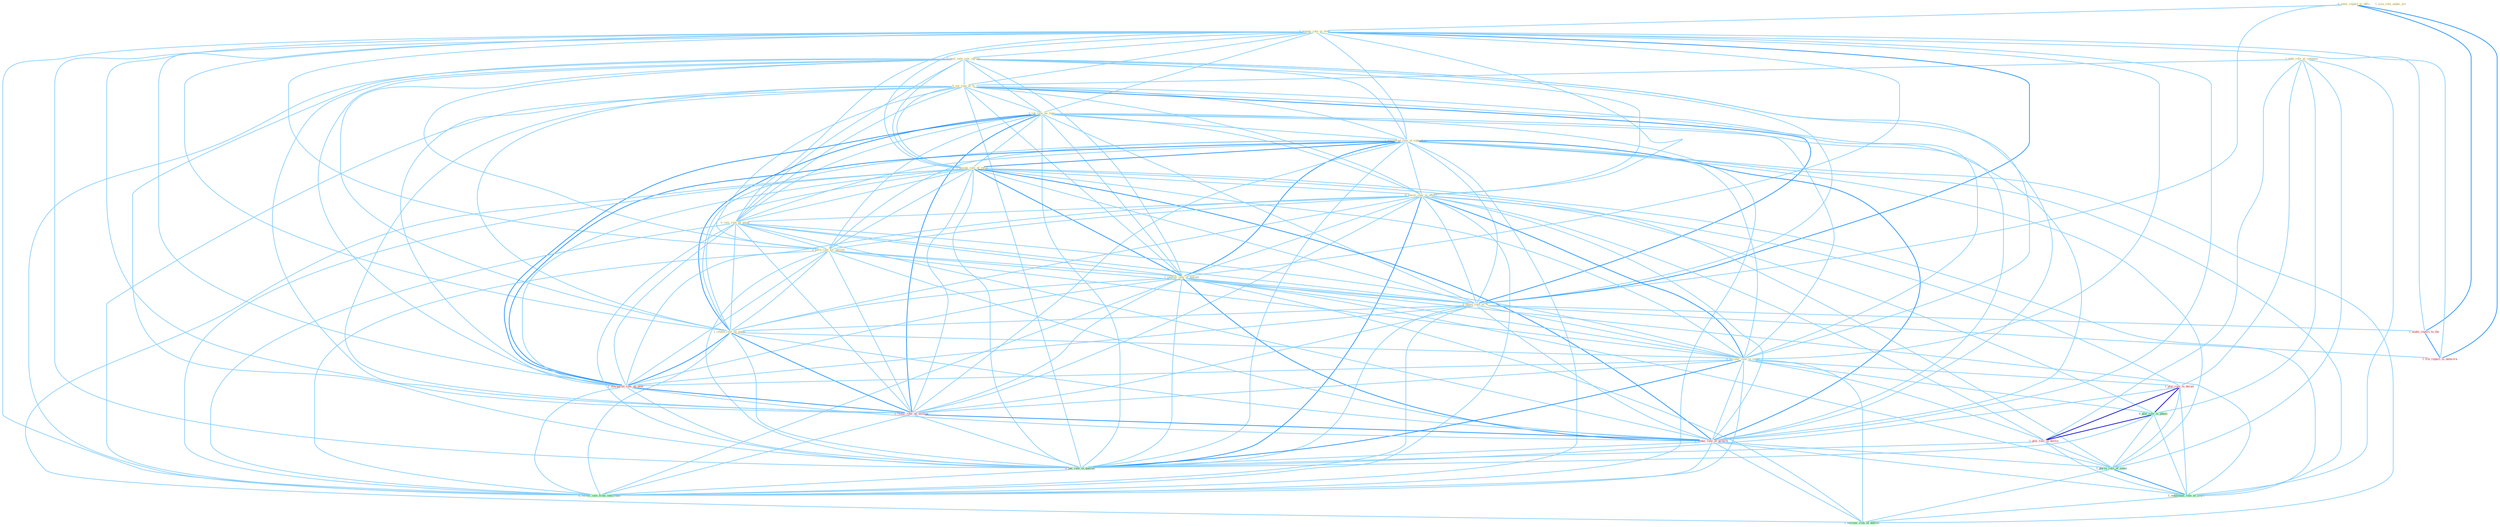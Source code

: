 Graph G{ 
    node
    [shape=polygon,style=filled,width=.5,height=.06,color="#BDFCC9",fixedsize=true,fontsize=4,
    fontcolor="#2f4f4f"];
    {node
    [color="#ffffe0", fontcolor="#8b7d6b"] "0_steer_report_to_offic " "1_issu_rule_under_act " "1_take_role_at_compani " "0_manag_rate_to_level " "0_post_rate_sinc_spring " "0_set_rate_at_% " "1_cut_rate_on_loan " "1_downgrad_rate_of_subsidiari " "1_assum_rate_of_inflat " "0_lower_rate_in_effort " "0_rais_rate_by_point " "0_earn_rate_for_period " "1_improv_rate_of_patient " "0_boost_rate_to_% " "1_retain_rate_on_paper " "0_increas_rate_in_coupl "}
{node [color="#fff0f5", fontcolor="#b22222"] "1_downgrad_rate_on_debt " "1_reduc_rate_on_million " "1_plai_role_in_decad " "1_reduc_rate_of_growth " "1_make_report_to_the " "1_plai_role_in_declin " "1_file_report_to_network "}
edge [color="#B0E2FF"];

	"0_steer_report_to_offic " -- "0_manag_rate_to_level " [w="1", color="#87cefa" ];
	"0_steer_report_to_offic " -- "0_boost_rate_to_% " [w="1", color="#87cefa" ];
	"0_steer_report_to_offic " -- "1_make_report_to_the " [w="2", color="#1e90ff" , len=0.8];
	"0_steer_report_to_offic " -- "1_file_report_to_network " [w="2", color="#1e90ff" , len=0.8];
	"1_take_role_at_compani " -- "0_set_rate_at_% " [w="1", color="#87cefa" ];
	"1_take_role_at_compani " -- "1_plai_role_in_decad " [w="1", color="#87cefa" ];
	"1_take_role_at_compani " -- "0_plai_role_in_phase " [w="1", color="#87cefa" ];
	"1_take_role_at_compani " -- "1_plai_role_in_declin " [w="1", color="#87cefa" ];
	"1_take_role_at_compani " -- "1_pursu_role_of_senat " [w="1", color="#87cefa" ];
	"1_take_role_at_compani " -- "1_entitynam_role_of_court " [w="1", color="#87cefa" ];
	"0_manag_rate_to_level " -- "0_post_rate_sinc_spring " [w="1", color="#87cefa" ];
	"0_manag_rate_to_level " -- "0_set_rate_at_% " [w="1", color="#87cefa" ];
	"0_manag_rate_to_level " -- "1_cut_rate_on_loan " [w="1", color="#87cefa" ];
	"0_manag_rate_to_level " -- "1_downgrad_rate_of_subsidiari " [w="1", color="#87cefa" ];
	"0_manag_rate_to_level " -- "1_assum_rate_of_inflat " [w="1", color="#87cefa" ];
	"0_manag_rate_to_level " -- "0_lower_rate_in_effort " [w="1", color="#87cefa" ];
	"0_manag_rate_to_level " -- "0_rais_rate_by_point " [w="1", color="#87cefa" ];
	"0_manag_rate_to_level " -- "0_earn_rate_for_period " [w="1", color="#87cefa" ];
	"0_manag_rate_to_level " -- "1_improv_rate_of_patient " [w="1", color="#87cefa" ];
	"0_manag_rate_to_level " -- "0_boost_rate_to_% " [w="2", color="#1e90ff" , len=0.8];
	"0_manag_rate_to_level " -- "1_retain_rate_on_paper " [w="1", color="#87cefa" ];
	"0_manag_rate_to_level " -- "0_increas_rate_in_coupl " [w="1", color="#87cefa" ];
	"0_manag_rate_to_level " -- "1_downgrad_rate_on_debt " [w="1", color="#87cefa" ];
	"0_manag_rate_to_level " -- "1_reduc_rate_on_million " [w="1", color="#87cefa" ];
	"0_manag_rate_to_level " -- "1_reduc_rate_of_growth " [w="1", color="#87cefa" ];
	"0_manag_rate_to_level " -- "1_make_report_to_the " [w="1", color="#87cefa" ];
	"0_manag_rate_to_level " -- "0_pai_rate_in_quarter " [w="1", color="#87cefa" ];
	"0_manag_rate_to_level " -- "1_file_report_to_network " [w="1", color="#87cefa" ];
	"0_manag_rate_to_level " -- "0_receiv_rate_from_entitynam " [w="1", color="#87cefa" ];
	"0_post_rate_sinc_spring " -- "0_set_rate_at_% " [w="1", color="#87cefa" ];
	"0_post_rate_sinc_spring " -- "1_cut_rate_on_loan " [w="1", color="#87cefa" ];
	"0_post_rate_sinc_spring " -- "1_downgrad_rate_of_subsidiari " [w="1", color="#87cefa" ];
	"0_post_rate_sinc_spring " -- "1_assum_rate_of_inflat " [w="1", color="#87cefa" ];
	"0_post_rate_sinc_spring " -- "0_lower_rate_in_effort " [w="1", color="#87cefa" ];
	"0_post_rate_sinc_spring " -- "0_rais_rate_by_point " [w="1", color="#87cefa" ];
	"0_post_rate_sinc_spring " -- "0_earn_rate_for_period " [w="1", color="#87cefa" ];
	"0_post_rate_sinc_spring " -- "1_improv_rate_of_patient " [w="1", color="#87cefa" ];
	"0_post_rate_sinc_spring " -- "0_boost_rate_to_% " [w="1", color="#87cefa" ];
	"0_post_rate_sinc_spring " -- "1_retain_rate_on_paper " [w="1", color="#87cefa" ];
	"0_post_rate_sinc_spring " -- "0_increas_rate_in_coupl " [w="1", color="#87cefa" ];
	"0_post_rate_sinc_spring " -- "1_downgrad_rate_on_debt " [w="1", color="#87cefa" ];
	"0_post_rate_sinc_spring " -- "1_reduc_rate_on_million " [w="1", color="#87cefa" ];
	"0_post_rate_sinc_spring " -- "1_reduc_rate_of_growth " [w="1", color="#87cefa" ];
	"0_post_rate_sinc_spring " -- "0_pai_rate_in_quarter " [w="1", color="#87cefa" ];
	"0_post_rate_sinc_spring " -- "0_receiv_rate_from_entitynam " [w="1", color="#87cefa" ];
	"0_set_rate_at_% " -- "1_cut_rate_on_loan " [w="1", color="#87cefa" ];
	"0_set_rate_at_% " -- "1_downgrad_rate_of_subsidiari " [w="1", color="#87cefa" ];
	"0_set_rate_at_% " -- "1_assum_rate_of_inflat " [w="1", color="#87cefa" ];
	"0_set_rate_at_% " -- "0_lower_rate_in_effort " [w="1", color="#87cefa" ];
	"0_set_rate_at_% " -- "0_rais_rate_by_point " [w="1", color="#87cefa" ];
	"0_set_rate_at_% " -- "0_earn_rate_for_period " [w="1", color="#87cefa" ];
	"0_set_rate_at_% " -- "1_improv_rate_of_patient " [w="1", color="#87cefa" ];
	"0_set_rate_at_% " -- "0_boost_rate_to_% " [w="2", color="#1e90ff" , len=0.8];
	"0_set_rate_at_% " -- "1_retain_rate_on_paper " [w="1", color="#87cefa" ];
	"0_set_rate_at_% " -- "0_increas_rate_in_coupl " [w="1", color="#87cefa" ];
	"0_set_rate_at_% " -- "1_downgrad_rate_on_debt " [w="1", color="#87cefa" ];
	"0_set_rate_at_% " -- "1_reduc_rate_on_million " [w="1", color="#87cefa" ];
	"0_set_rate_at_% " -- "1_reduc_rate_of_growth " [w="1", color="#87cefa" ];
	"0_set_rate_at_% " -- "0_pai_rate_in_quarter " [w="1", color="#87cefa" ];
	"0_set_rate_at_% " -- "0_receiv_rate_from_entitynam " [w="1", color="#87cefa" ];
	"1_cut_rate_on_loan " -- "1_downgrad_rate_of_subsidiari " [w="1", color="#87cefa" ];
	"1_cut_rate_on_loan " -- "1_assum_rate_of_inflat " [w="1", color="#87cefa" ];
	"1_cut_rate_on_loan " -- "0_lower_rate_in_effort " [w="1", color="#87cefa" ];
	"1_cut_rate_on_loan " -- "0_rais_rate_by_point " [w="1", color="#87cefa" ];
	"1_cut_rate_on_loan " -- "0_earn_rate_for_period " [w="1", color="#87cefa" ];
	"1_cut_rate_on_loan " -- "1_improv_rate_of_patient " [w="1", color="#87cefa" ];
	"1_cut_rate_on_loan " -- "0_boost_rate_to_% " [w="1", color="#87cefa" ];
	"1_cut_rate_on_loan " -- "1_retain_rate_on_paper " [w="2", color="#1e90ff" , len=0.8];
	"1_cut_rate_on_loan " -- "0_increas_rate_in_coupl " [w="1", color="#87cefa" ];
	"1_cut_rate_on_loan " -- "1_downgrad_rate_on_debt " [w="2", color="#1e90ff" , len=0.8];
	"1_cut_rate_on_loan " -- "1_reduc_rate_on_million " [w="2", color="#1e90ff" , len=0.8];
	"1_cut_rate_on_loan " -- "1_reduc_rate_of_growth " [w="1", color="#87cefa" ];
	"1_cut_rate_on_loan " -- "0_pai_rate_in_quarter " [w="1", color="#87cefa" ];
	"1_cut_rate_on_loan " -- "0_receiv_rate_from_entitynam " [w="1", color="#87cefa" ];
	"1_downgrad_rate_of_subsidiari " -- "1_assum_rate_of_inflat " [w="2", color="#1e90ff" , len=0.8];
	"1_downgrad_rate_of_subsidiari " -- "0_lower_rate_in_effort " [w="1", color="#87cefa" ];
	"1_downgrad_rate_of_subsidiari " -- "0_rais_rate_by_point " [w="1", color="#87cefa" ];
	"1_downgrad_rate_of_subsidiari " -- "0_earn_rate_for_period " [w="1", color="#87cefa" ];
	"1_downgrad_rate_of_subsidiari " -- "1_improv_rate_of_patient " [w="2", color="#1e90ff" , len=0.8];
	"1_downgrad_rate_of_subsidiari " -- "0_boost_rate_to_% " [w="1", color="#87cefa" ];
	"1_downgrad_rate_of_subsidiari " -- "1_retain_rate_on_paper " [w="1", color="#87cefa" ];
	"1_downgrad_rate_of_subsidiari " -- "0_increas_rate_in_coupl " [w="1", color="#87cefa" ];
	"1_downgrad_rate_of_subsidiari " -- "1_downgrad_rate_on_debt " [w="2", color="#1e90ff" , len=0.8];
	"1_downgrad_rate_of_subsidiari " -- "1_reduc_rate_on_million " [w="1", color="#87cefa" ];
	"1_downgrad_rate_of_subsidiari " -- "1_reduc_rate_of_growth " [w="2", color="#1e90ff" , len=0.8];
	"1_downgrad_rate_of_subsidiari " -- "0_pai_rate_in_quarter " [w="1", color="#87cefa" ];
	"1_downgrad_rate_of_subsidiari " -- "1_pursu_role_of_senat " [w="1", color="#87cefa" ];
	"1_downgrad_rate_of_subsidiari " -- "1_entitynam_role_of_court " [w="1", color="#87cefa" ];
	"1_downgrad_rate_of_subsidiari " -- "0_receiv_rate_from_entitynam " [w="1", color="#87cefa" ];
	"1_downgrad_rate_of_subsidiari " -- "1_increas_risk_of_default " [w="1", color="#87cefa" ];
	"1_assum_rate_of_inflat " -- "0_lower_rate_in_effort " [w="1", color="#87cefa" ];
	"1_assum_rate_of_inflat " -- "0_rais_rate_by_point " [w="1", color="#87cefa" ];
	"1_assum_rate_of_inflat " -- "0_earn_rate_for_period " [w="1", color="#87cefa" ];
	"1_assum_rate_of_inflat " -- "1_improv_rate_of_patient " [w="2", color="#1e90ff" , len=0.8];
	"1_assum_rate_of_inflat " -- "0_boost_rate_to_% " [w="1", color="#87cefa" ];
	"1_assum_rate_of_inflat " -- "1_retain_rate_on_paper " [w="1", color="#87cefa" ];
	"1_assum_rate_of_inflat " -- "0_increas_rate_in_coupl " [w="1", color="#87cefa" ];
	"1_assum_rate_of_inflat " -- "1_downgrad_rate_on_debt " [w="1", color="#87cefa" ];
	"1_assum_rate_of_inflat " -- "1_reduc_rate_on_million " [w="1", color="#87cefa" ];
	"1_assum_rate_of_inflat " -- "1_reduc_rate_of_growth " [w="2", color="#1e90ff" , len=0.8];
	"1_assum_rate_of_inflat " -- "0_pai_rate_in_quarter " [w="1", color="#87cefa" ];
	"1_assum_rate_of_inflat " -- "1_pursu_role_of_senat " [w="1", color="#87cefa" ];
	"1_assum_rate_of_inflat " -- "1_entitynam_role_of_court " [w="1", color="#87cefa" ];
	"1_assum_rate_of_inflat " -- "0_receiv_rate_from_entitynam " [w="1", color="#87cefa" ];
	"1_assum_rate_of_inflat " -- "1_increas_risk_of_default " [w="1", color="#87cefa" ];
	"0_lower_rate_in_effort " -- "0_rais_rate_by_point " [w="1", color="#87cefa" ];
	"0_lower_rate_in_effort " -- "0_earn_rate_for_period " [w="1", color="#87cefa" ];
	"0_lower_rate_in_effort " -- "1_improv_rate_of_patient " [w="1", color="#87cefa" ];
	"0_lower_rate_in_effort " -- "0_boost_rate_to_% " [w="1", color="#87cefa" ];
	"0_lower_rate_in_effort " -- "1_retain_rate_on_paper " [w="1", color="#87cefa" ];
	"0_lower_rate_in_effort " -- "0_increas_rate_in_coupl " [w="2", color="#1e90ff" , len=0.8];
	"0_lower_rate_in_effort " -- "1_downgrad_rate_on_debt " [w="1", color="#87cefa" ];
	"0_lower_rate_in_effort " -- "1_reduc_rate_on_million " [w="1", color="#87cefa" ];
	"0_lower_rate_in_effort " -- "1_plai_role_in_decad " [w="1", color="#87cefa" ];
	"0_lower_rate_in_effort " -- "0_plai_role_in_phase " [w="1", color="#87cefa" ];
	"0_lower_rate_in_effort " -- "1_reduc_rate_of_growth " [w="1", color="#87cefa" ];
	"0_lower_rate_in_effort " -- "1_plai_role_in_declin " [w="1", color="#87cefa" ];
	"0_lower_rate_in_effort " -- "0_pai_rate_in_quarter " [w="2", color="#1e90ff" , len=0.8];
	"0_lower_rate_in_effort " -- "0_receiv_rate_from_entitynam " [w="1", color="#87cefa" ];
	"0_rais_rate_by_point " -- "0_earn_rate_for_period " [w="1", color="#87cefa" ];
	"0_rais_rate_by_point " -- "1_improv_rate_of_patient " [w="1", color="#87cefa" ];
	"0_rais_rate_by_point " -- "0_boost_rate_to_% " [w="1", color="#87cefa" ];
	"0_rais_rate_by_point " -- "1_retain_rate_on_paper " [w="1", color="#87cefa" ];
	"0_rais_rate_by_point " -- "0_increas_rate_in_coupl " [w="1", color="#87cefa" ];
	"0_rais_rate_by_point " -- "1_downgrad_rate_on_debt " [w="1", color="#87cefa" ];
	"0_rais_rate_by_point " -- "1_reduc_rate_on_million " [w="1", color="#87cefa" ];
	"0_rais_rate_by_point " -- "1_reduc_rate_of_growth " [w="1", color="#87cefa" ];
	"0_rais_rate_by_point " -- "0_pai_rate_in_quarter " [w="1", color="#87cefa" ];
	"0_rais_rate_by_point " -- "0_receiv_rate_from_entitynam " [w="1", color="#87cefa" ];
	"0_earn_rate_for_period " -- "1_improv_rate_of_patient " [w="1", color="#87cefa" ];
	"0_earn_rate_for_period " -- "0_boost_rate_to_% " [w="1", color="#87cefa" ];
	"0_earn_rate_for_period " -- "1_retain_rate_on_paper " [w="1", color="#87cefa" ];
	"0_earn_rate_for_period " -- "0_increas_rate_in_coupl " [w="1", color="#87cefa" ];
	"0_earn_rate_for_period " -- "1_downgrad_rate_on_debt " [w="1", color="#87cefa" ];
	"0_earn_rate_for_period " -- "1_reduc_rate_on_million " [w="1", color="#87cefa" ];
	"0_earn_rate_for_period " -- "1_reduc_rate_of_growth " [w="1", color="#87cefa" ];
	"0_earn_rate_for_period " -- "0_pai_rate_in_quarter " [w="1", color="#87cefa" ];
	"0_earn_rate_for_period " -- "0_receiv_rate_from_entitynam " [w="1", color="#87cefa" ];
	"1_improv_rate_of_patient " -- "0_boost_rate_to_% " [w="1", color="#87cefa" ];
	"1_improv_rate_of_patient " -- "1_retain_rate_on_paper " [w="1", color="#87cefa" ];
	"1_improv_rate_of_patient " -- "0_increas_rate_in_coupl " [w="1", color="#87cefa" ];
	"1_improv_rate_of_patient " -- "1_downgrad_rate_on_debt " [w="1", color="#87cefa" ];
	"1_improv_rate_of_patient " -- "1_reduc_rate_on_million " [w="1", color="#87cefa" ];
	"1_improv_rate_of_patient " -- "1_reduc_rate_of_growth " [w="2", color="#1e90ff" , len=0.8];
	"1_improv_rate_of_patient " -- "0_pai_rate_in_quarter " [w="1", color="#87cefa" ];
	"1_improv_rate_of_patient " -- "1_pursu_role_of_senat " [w="1", color="#87cefa" ];
	"1_improv_rate_of_patient " -- "1_entitynam_role_of_court " [w="1", color="#87cefa" ];
	"1_improv_rate_of_patient " -- "0_receiv_rate_from_entitynam " [w="1", color="#87cefa" ];
	"1_improv_rate_of_patient " -- "1_increas_risk_of_default " [w="1", color="#87cefa" ];
	"0_boost_rate_to_% " -- "1_retain_rate_on_paper " [w="1", color="#87cefa" ];
	"0_boost_rate_to_% " -- "0_increas_rate_in_coupl " [w="1", color="#87cefa" ];
	"0_boost_rate_to_% " -- "1_downgrad_rate_on_debt " [w="1", color="#87cefa" ];
	"0_boost_rate_to_% " -- "1_reduc_rate_on_million " [w="1", color="#87cefa" ];
	"0_boost_rate_to_% " -- "1_reduc_rate_of_growth " [w="1", color="#87cefa" ];
	"0_boost_rate_to_% " -- "1_make_report_to_the " [w="1", color="#87cefa" ];
	"0_boost_rate_to_% " -- "0_pai_rate_in_quarter " [w="1", color="#87cefa" ];
	"0_boost_rate_to_% " -- "1_file_report_to_network " [w="1", color="#87cefa" ];
	"0_boost_rate_to_% " -- "0_receiv_rate_from_entitynam " [w="1", color="#87cefa" ];
	"1_retain_rate_on_paper " -- "0_increas_rate_in_coupl " [w="1", color="#87cefa" ];
	"1_retain_rate_on_paper " -- "1_downgrad_rate_on_debt " [w="2", color="#1e90ff" , len=0.8];
	"1_retain_rate_on_paper " -- "1_reduc_rate_on_million " [w="2", color="#1e90ff" , len=0.8];
	"1_retain_rate_on_paper " -- "1_reduc_rate_of_growth " [w="1", color="#87cefa" ];
	"1_retain_rate_on_paper " -- "0_pai_rate_in_quarter " [w="1", color="#87cefa" ];
	"1_retain_rate_on_paper " -- "0_receiv_rate_from_entitynam " [w="1", color="#87cefa" ];
	"0_increas_rate_in_coupl " -- "1_downgrad_rate_on_debt " [w="1", color="#87cefa" ];
	"0_increas_rate_in_coupl " -- "1_reduc_rate_on_million " [w="1", color="#87cefa" ];
	"0_increas_rate_in_coupl " -- "1_plai_role_in_decad " [w="1", color="#87cefa" ];
	"0_increas_rate_in_coupl " -- "0_plai_role_in_phase " [w="1", color="#87cefa" ];
	"0_increas_rate_in_coupl " -- "1_reduc_rate_of_growth " [w="1", color="#87cefa" ];
	"0_increas_rate_in_coupl " -- "1_plai_role_in_declin " [w="1", color="#87cefa" ];
	"0_increas_rate_in_coupl " -- "0_pai_rate_in_quarter " [w="2", color="#1e90ff" , len=0.8];
	"0_increas_rate_in_coupl " -- "0_receiv_rate_from_entitynam " [w="1", color="#87cefa" ];
	"0_increas_rate_in_coupl " -- "1_increas_risk_of_default " [w="1", color="#87cefa" ];
	"1_downgrad_rate_on_debt " -- "1_reduc_rate_on_million " [w="2", color="#1e90ff" , len=0.8];
	"1_downgrad_rate_on_debt " -- "1_reduc_rate_of_growth " [w="1", color="#87cefa" ];
	"1_downgrad_rate_on_debt " -- "0_pai_rate_in_quarter " [w="1", color="#87cefa" ];
	"1_downgrad_rate_on_debt " -- "0_receiv_rate_from_entitynam " [w="1", color="#87cefa" ];
	"1_reduc_rate_on_million " -- "1_reduc_rate_of_growth " [w="2", color="#1e90ff" , len=0.8];
	"1_reduc_rate_on_million " -- "0_pai_rate_in_quarter " [w="1", color="#87cefa" ];
	"1_reduc_rate_on_million " -- "0_receiv_rate_from_entitynam " [w="1", color="#87cefa" ];
	"1_plai_role_in_decad " -- "0_plai_role_in_phase " [w="3", color="#0000cd" , len=0.6];
	"1_plai_role_in_decad " -- "1_plai_role_in_declin " [w="3", color="#0000cd" , len=0.6];
	"1_plai_role_in_decad " -- "0_pai_rate_in_quarter " [w="1", color="#87cefa" ];
	"1_plai_role_in_decad " -- "1_pursu_role_of_senat " [w="1", color="#87cefa" ];
	"1_plai_role_in_decad " -- "1_entitynam_role_of_court " [w="1", color="#87cefa" ];
	"0_plai_role_in_phase " -- "1_plai_role_in_declin " [w="3", color="#0000cd" , len=0.6];
	"0_plai_role_in_phase " -- "0_pai_rate_in_quarter " [w="1", color="#87cefa" ];
	"0_plai_role_in_phase " -- "1_pursu_role_of_senat " [w="1", color="#87cefa" ];
	"0_plai_role_in_phase " -- "1_entitynam_role_of_court " [w="1", color="#87cefa" ];
	"1_reduc_rate_of_growth " -- "0_pai_rate_in_quarter " [w="1", color="#87cefa" ];
	"1_reduc_rate_of_growth " -- "1_pursu_role_of_senat " [w="1", color="#87cefa" ];
	"1_reduc_rate_of_growth " -- "1_entitynam_role_of_court " [w="1", color="#87cefa" ];
	"1_reduc_rate_of_growth " -- "0_receiv_rate_from_entitynam " [w="1", color="#87cefa" ];
	"1_reduc_rate_of_growth " -- "1_increas_risk_of_default " [w="1", color="#87cefa" ];
	"1_make_report_to_the " -- "1_file_report_to_network " [w="2", color="#1e90ff" , len=0.8];
	"1_plai_role_in_declin " -- "0_pai_rate_in_quarter " [w="1", color="#87cefa" ];
	"1_plai_role_in_declin " -- "1_pursu_role_of_senat " [w="1", color="#87cefa" ];
	"1_plai_role_in_declin " -- "1_entitynam_role_of_court " [w="1", color="#87cefa" ];
	"0_pai_rate_in_quarter " -- "0_receiv_rate_from_entitynam " [w="1", color="#87cefa" ];
	"1_pursu_role_of_senat " -- "1_entitynam_role_of_court " [w="2", color="#1e90ff" , len=0.8];
	"1_pursu_role_of_senat " -- "1_increas_risk_of_default " [w="1", color="#87cefa" ];
	"1_entitynam_role_of_court " -- "1_increas_risk_of_default " [w="1", color="#87cefa" ];
}
